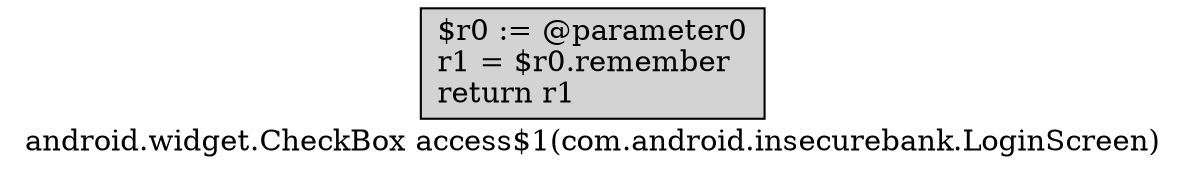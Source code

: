 digraph "android.widget.CheckBox access$1(com.android.insecurebank.LoginScreen)" {
    label="android.widget.CheckBox access$1(com.android.insecurebank.LoginScreen)";
    node [shape=box];
    "0" [style=filled,fillcolor=gray,style=filled,fillcolor=lightgray,label="$r0 := @parameter0\lr1 = $r0.remember\lreturn r1\l",];
}
